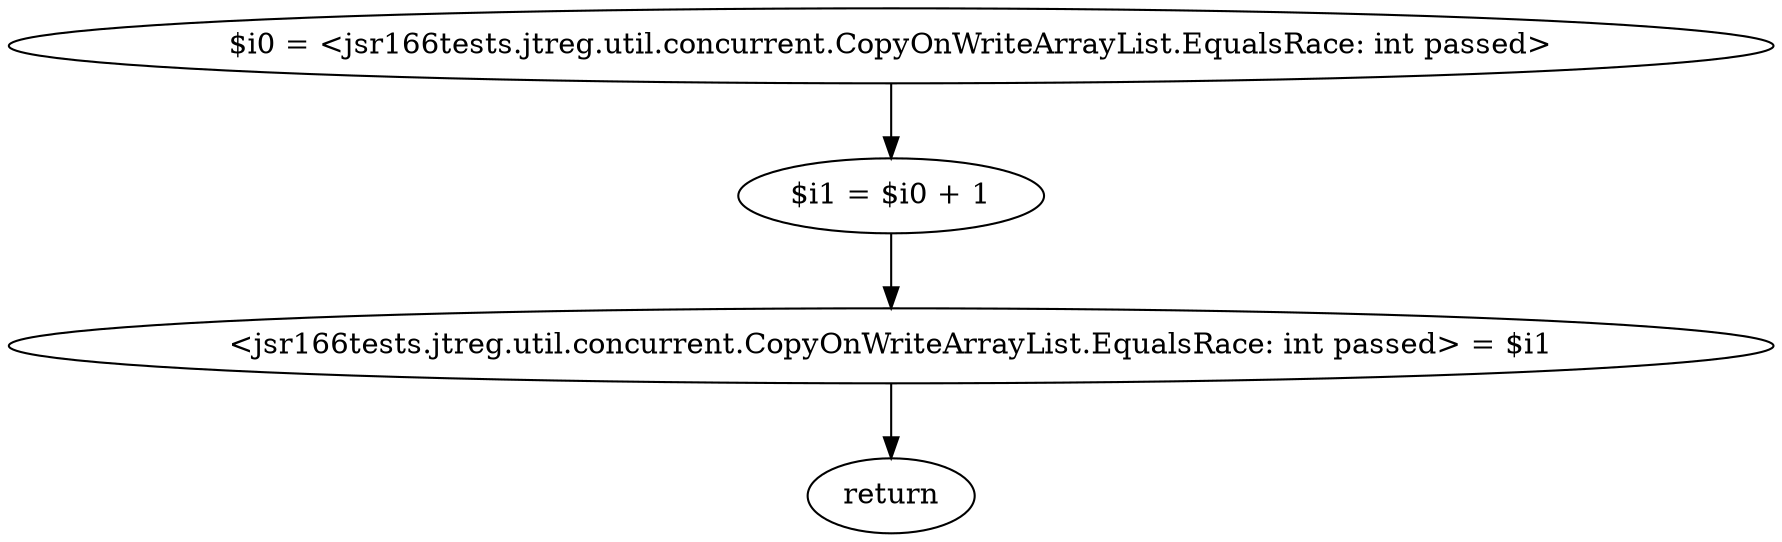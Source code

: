 digraph "unitGraph" {
    "$i0 = <jsr166tests.jtreg.util.concurrent.CopyOnWriteArrayList.EqualsRace: int passed>"
    "$i1 = $i0 + 1"
    "<jsr166tests.jtreg.util.concurrent.CopyOnWriteArrayList.EqualsRace: int passed> = $i1"
    "return"
    "$i0 = <jsr166tests.jtreg.util.concurrent.CopyOnWriteArrayList.EqualsRace: int passed>"->"$i1 = $i0 + 1";
    "$i1 = $i0 + 1"->"<jsr166tests.jtreg.util.concurrent.CopyOnWriteArrayList.EqualsRace: int passed> = $i1";
    "<jsr166tests.jtreg.util.concurrent.CopyOnWriteArrayList.EqualsRace: int passed> = $i1"->"return";
}
